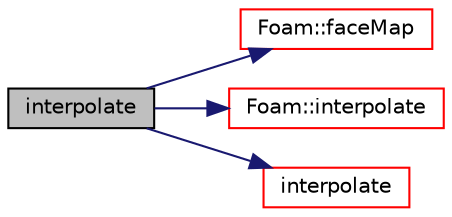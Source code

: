 digraph "interpolate"
{
  bgcolor="transparent";
  edge [fontname="Helvetica",fontsize="10",labelfontname="Helvetica",labelfontsize="10"];
  node [fontname="Helvetica",fontsize="10",shape=record];
  rankdir="LR";
  Node2464 [label="interpolate",height=0.2,width=0.4,color="black", fillcolor="grey75", style="filled", fontcolor="black"];
  Node2464 -> Node2465 [color="midnightblue",fontsize="10",style="solid",fontname="Helvetica"];
  Node2465 [label="Foam::faceMap",height=0.2,width=0.4,color="red",URL="$a21851.html#aa77215843e964fac259ab06e68d0ee02"];
  Node2464 -> Node2517 [color="midnightblue",fontsize="10",style="solid",fontname="Helvetica"];
  Node2517 [label="Foam::interpolate",height=0.2,width=0.4,color="red",URL="$a21851.html#aba5fff183ec42758b0944abeabec41ea"];
  Node2464 -> Node2525 [color="midnightblue",fontsize="10",style="solid",fontname="Helvetica"];
  Node2525 [label="interpolate",height=0.2,width=0.4,color="red",URL="$a22201.html#ab2b56c3ad77bae1b74dcfcb148e29073",tooltip="Map volume field. "];
}
